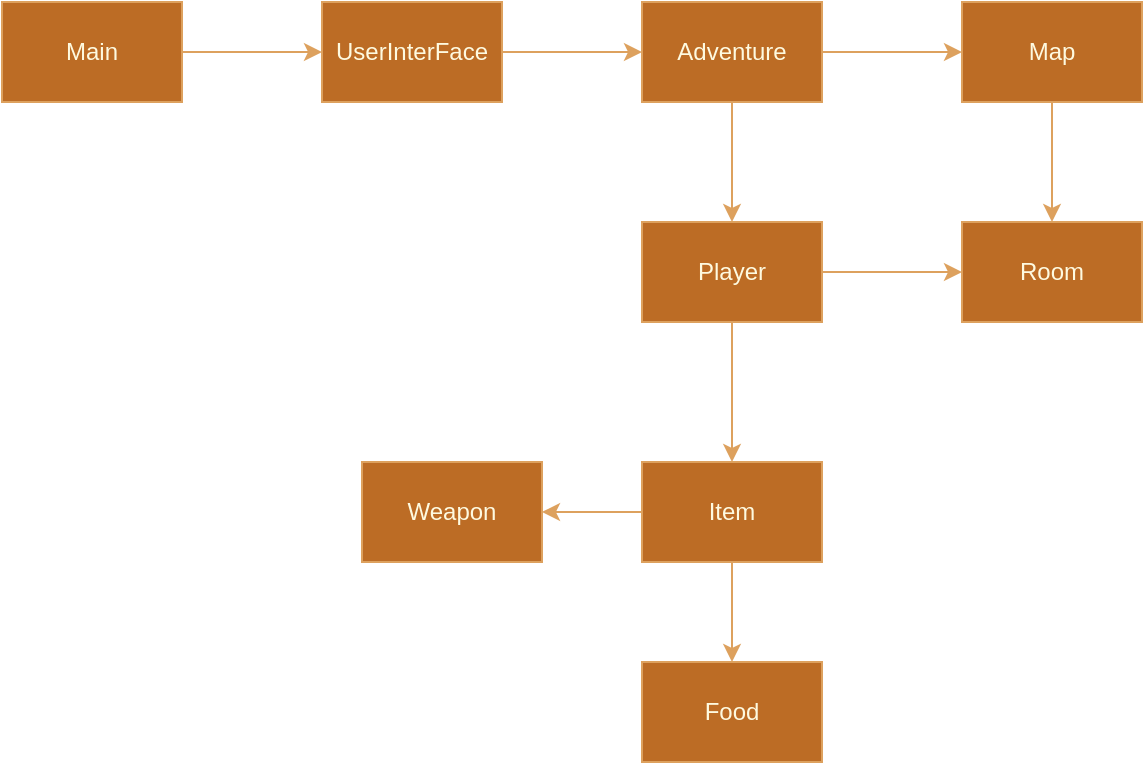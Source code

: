 <mxfile version="22.0.2" type="device">
  <diagram name="Side-1" id="8Fdu3N6OjphYa0k-Y4p-">
    <mxGraphModel dx="742" dy="495" grid="1" gridSize="10" guides="1" tooltips="1" connect="1" arrows="1" fold="1" page="1" pageScale="1" pageWidth="827" pageHeight="1169" background="none" math="0" shadow="0">
      <root>
        <mxCell id="0" />
        <mxCell id="1" parent="0" />
        <mxCell id="WZlU59-t2lZ2N9knMD7b-11" value="" style="edgeStyle=orthogonalEdgeStyle;rounded=0;orthogonalLoop=1;jettySize=auto;html=1;strokeColor=#DDA15E;fontColor=#FEFAE0;fillColor=#BC6C25;" edge="1" parent="1" source="WZlU59-t2lZ2N9knMD7b-1" target="WZlU59-t2lZ2N9knMD7b-2">
          <mxGeometry relative="1" as="geometry" />
        </mxCell>
        <mxCell id="WZlU59-t2lZ2N9knMD7b-1" value="Main" style="rounded=0;whiteSpace=wrap;html=1;labelBackgroundColor=none;fillColor=#BC6C25;strokeColor=#DDA15E;fontColor=#FEFAE0;" vertex="1" parent="1">
          <mxGeometry x="80" y="40" width="90" height="50" as="geometry" />
        </mxCell>
        <mxCell id="WZlU59-t2lZ2N9knMD7b-10" value="" style="edgeStyle=orthogonalEdgeStyle;rounded=0;orthogonalLoop=1;jettySize=auto;html=1;strokeColor=#DDA15E;fontColor=#FEFAE0;fillColor=#BC6C25;" edge="1" parent="1" source="WZlU59-t2lZ2N9knMD7b-2" target="WZlU59-t2lZ2N9knMD7b-6">
          <mxGeometry relative="1" as="geometry" />
        </mxCell>
        <mxCell id="WZlU59-t2lZ2N9knMD7b-2" value="UserInterFace" style="rounded=0;whiteSpace=wrap;html=1;labelBackgroundColor=none;fillColor=#BC6C25;strokeColor=#DDA15E;fontColor=#FEFAE0;" vertex="1" parent="1">
          <mxGeometry x="240" y="40" width="90" height="50" as="geometry" />
        </mxCell>
        <mxCell id="WZlU59-t2lZ2N9knMD7b-16" value="" style="edgeStyle=orthogonalEdgeStyle;rounded=0;orthogonalLoop=1;jettySize=auto;html=1;strokeColor=#DDA15E;fontColor=#FEFAE0;fillColor=#BC6C25;" edge="1" parent="1" source="WZlU59-t2lZ2N9knMD7b-3" target="WZlU59-t2lZ2N9knMD7b-5">
          <mxGeometry relative="1" as="geometry" />
        </mxCell>
        <mxCell id="WZlU59-t2lZ2N9knMD7b-17" value="" style="edgeStyle=orthogonalEdgeStyle;rounded=0;orthogonalLoop=1;jettySize=auto;html=1;strokeColor=#DDA15E;fontColor=#FEFAE0;fillColor=#BC6C25;" edge="1" parent="1" source="WZlU59-t2lZ2N9knMD7b-3" target="WZlU59-t2lZ2N9knMD7b-7">
          <mxGeometry relative="1" as="geometry" />
        </mxCell>
        <mxCell id="WZlU59-t2lZ2N9knMD7b-3" value="Player" style="rounded=0;whiteSpace=wrap;html=1;labelBackgroundColor=none;fillColor=#BC6C25;strokeColor=#DDA15E;fontColor=#FEFAE0;" vertex="1" parent="1">
          <mxGeometry x="400" y="150" width="90" height="50" as="geometry" />
        </mxCell>
        <mxCell id="WZlU59-t2lZ2N9knMD7b-4" value="Food" style="rounded=0;whiteSpace=wrap;html=1;labelBackgroundColor=none;fillColor=#BC6C25;strokeColor=#DDA15E;fontColor=#FEFAE0;" vertex="1" parent="1">
          <mxGeometry x="400" y="370" width="90" height="50" as="geometry" />
        </mxCell>
        <mxCell id="WZlU59-t2lZ2N9knMD7b-5" value="Room" style="rounded=0;whiteSpace=wrap;html=1;labelBackgroundColor=none;fillColor=#BC6C25;strokeColor=#DDA15E;fontColor=#FEFAE0;" vertex="1" parent="1">
          <mxGeometry x="560" y="150" width="90" height="50" as="geometry" />
        </mxCell>
        <mxCell id="WZlU59-t2lZ2N9knMD7b-12" value="" style="edgeStyle=orthogonalEdgeStyle;rounded=0;orthogonalLoop=1;jettySize=auto;html=1;strokeColor=#DDA15E;fontColor=#FEFAE0;fillColor=#BC6C25;" edge="1" parent="1" source="WZlU59-t2lZ2N9knMD7b-6" target="WZlU59-t2lZ2N9knMD7b-8">
          <mxGeometry relative="1" as="geometry" />
        </mxCell>
        <mxCell id="WZlU59-t2lZ2N9knMD7b-14" value="" style="edgeStyle=orthogonalEdgeStyle;rounded=0;orthogonalLoop=1;jettySize=auto;html=1;strokeColor=#DDA15E;fontColor=#FEFAE0;fillColor=#BC6C25;" edge="1" parent="1" source="WZlU59-t2lZ2N9knMD7b-6" target="WZlU59-t2lZ2N9knMD7b-3">
          <mxGeometry relative="1" as="geometry" />
        </mxCell>
        <mxCell id="WZlU59-t2lZ2N9knMD7b-6" value="Adventure" style="rounded=0;whiteSpace=wrap;html=1;labelBackgroundColor=none;fillColor=#BC6C25;strokeColor=#DDA15E;fontColor=#FEFAE0;" vertex="1" parent="1">
          <mxGeometry x="400" y="40" width="90" height="50" as="geometry" />
        </mxCell>
        <mxCell id="WZlU59-t2lZ2N9knMD7b-18" value="" style="edgeStyle=orthogonalEdgeStyle;rounded=0;orthogonalLoop=1;jettySize=auto;html=1;strokeColor=#DDA15E;fontColor=#FEFAE0;fillColor=#BC6C25;" edge="1" parent="1" source="WZlU59-t2lZ2N9knMD7b-7" target="WZlU59-t2lZ2N9knMD7b-9">
          <mxGeometry relative="1" as="geometry" />
        </mxCell>
        <mxCell id="WZlU59-t2lZ2N9knMD7b-19" value="" style="edgeStyle=orthogonalEdgeStyle;rounded=0;orthogonalLoop=1;jettySize=auto;html=1;strokeColor=#DDA15E;fontColor=#FEFAE0;fillColor=#BC6C25;" edge="1" parent="1" source="WZlU59-t2lZ2N9knMD7b-7" target="WZlU59-t2lZ2N9knMD7b-4">
          <mxGeometry relative="1" as="geometry" />
        </mxCell>
        <mxCell id="WZlU59-t2lZ2N9knMD7b-7" value="Item" style="rounded=0;whiteSpace=wrap;html=1;labelBackgroundColor=none;fillColor=#BC6C25;strokeColor=#DDA15E;fontColor=#FEFAE0;" vertex="1" parent="1">
          <mxGeometry x="400" y="270" width="90" height="50" as="geometry" />
        </mxCell>
        <mxCell id="WZlU59-t2lZ2N9knMD7b-15" value="" style="edgeStyle=orthogonalEdgeStyle;rounded=0;orthogonalLoop=1;jettySize=auto;html=1;strokeColor=#DDA15E;fontColor=#FEFAE0;fillColor=#BC6C25;" edge="1" parent="1" source="WZlU59-t2lZ2N9knMD7b-8" target="WZlU59-t2lZ2N9knMD7b-5">
          <mxGeometry relative="1" as="geometry" />
        </mxCell>
        <mxCell id="WZlU59-t2lZ2N9knMD7b-8" value="Map" style="rounded=0;whiteSpace=wrap;html=1;labelBackgroundColor=none;fillColor=#BC6C25;strokeColor=#DDA15E;fontColor=#FEFAE0;" vertex="1" parent="1">
          <mxGeometry x="560" y="40" width="90" height="50" as="geometry" />
        </mxCell>
        <mxCell id="WZlU59-t2lZ2N9knMD7b-9" value="Weapon" style="rounded=0;whiteSpace=wrap;html=1;labelBackgroundColor=none;fillColor=#BC6C25;strokeColor=#DDA15E;fontColor=#FEFAE0;" vertex="1" parent="1">
          <mxGeometry x="260" y="270" width="90" height="50" as="geometry" />
        </mxCell>
      </root>
    </mxGraphModel>
  </diagram>
</mxfile>
